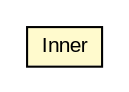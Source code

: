 #!/usr/local/bin/dot
#
# Class diagram 
# Generated by UMLGraph version 5.1 (http://www.umlgraph.org/)
#

digraph G {
	edge [fontname="arial",fontsize=10,labelfontname="arial",labelfontsize=10];
	node [fontname="arial",fontsize=10,shape=plaintext];
	nodesep=0.25;
	ranksep=0.5;
	// com.helger.jcodemodel.util.JCNameUtilitiesTest.Inner
	c752 [label=<<table title="com.helger.jcodemodel.util.JCNameUtilitiesTest.Inner" border="0" cellborder="1" cellspacing="0" cellpadding="2" port="p" bgcolor="lemonChiffon" href="./JCNameUtilitiesTest.Inner.html">
		<tr><td><table border="0" cellspacing="0" cellpadding="1">
<tr><td align="center" balign="center"> Inner </td></tr>
		</table></td></tr>
		</table>>, fontname="arial", fontcolor="black", fontsize=10.0];
}

